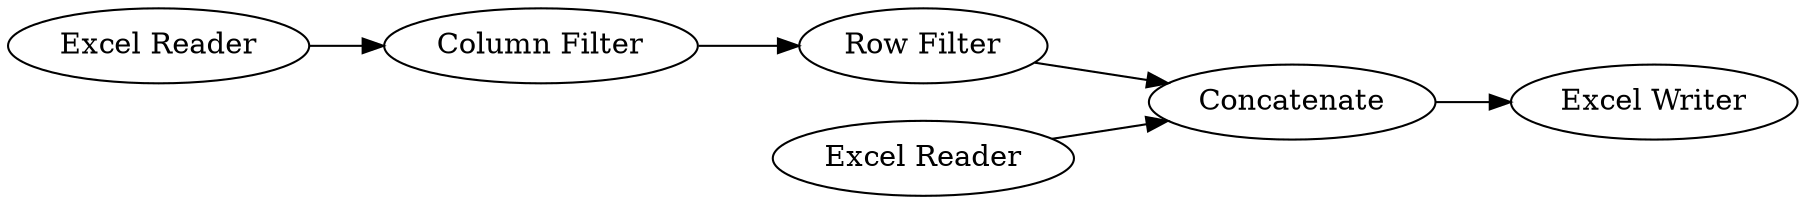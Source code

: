digraph {
	234 -> 236
	237 -> 235
	239 -> 235
	235 -> 238
	236 -> 239
	237 [label="Excel Reader"]
	235 [label=Concatenate]
	236 [label="Column Filter"]
	239 [label="Row Filter"]
	234 [label="Excel Reader"]
	238 [label="Excel Writer"]
	rankdir=LR
}
